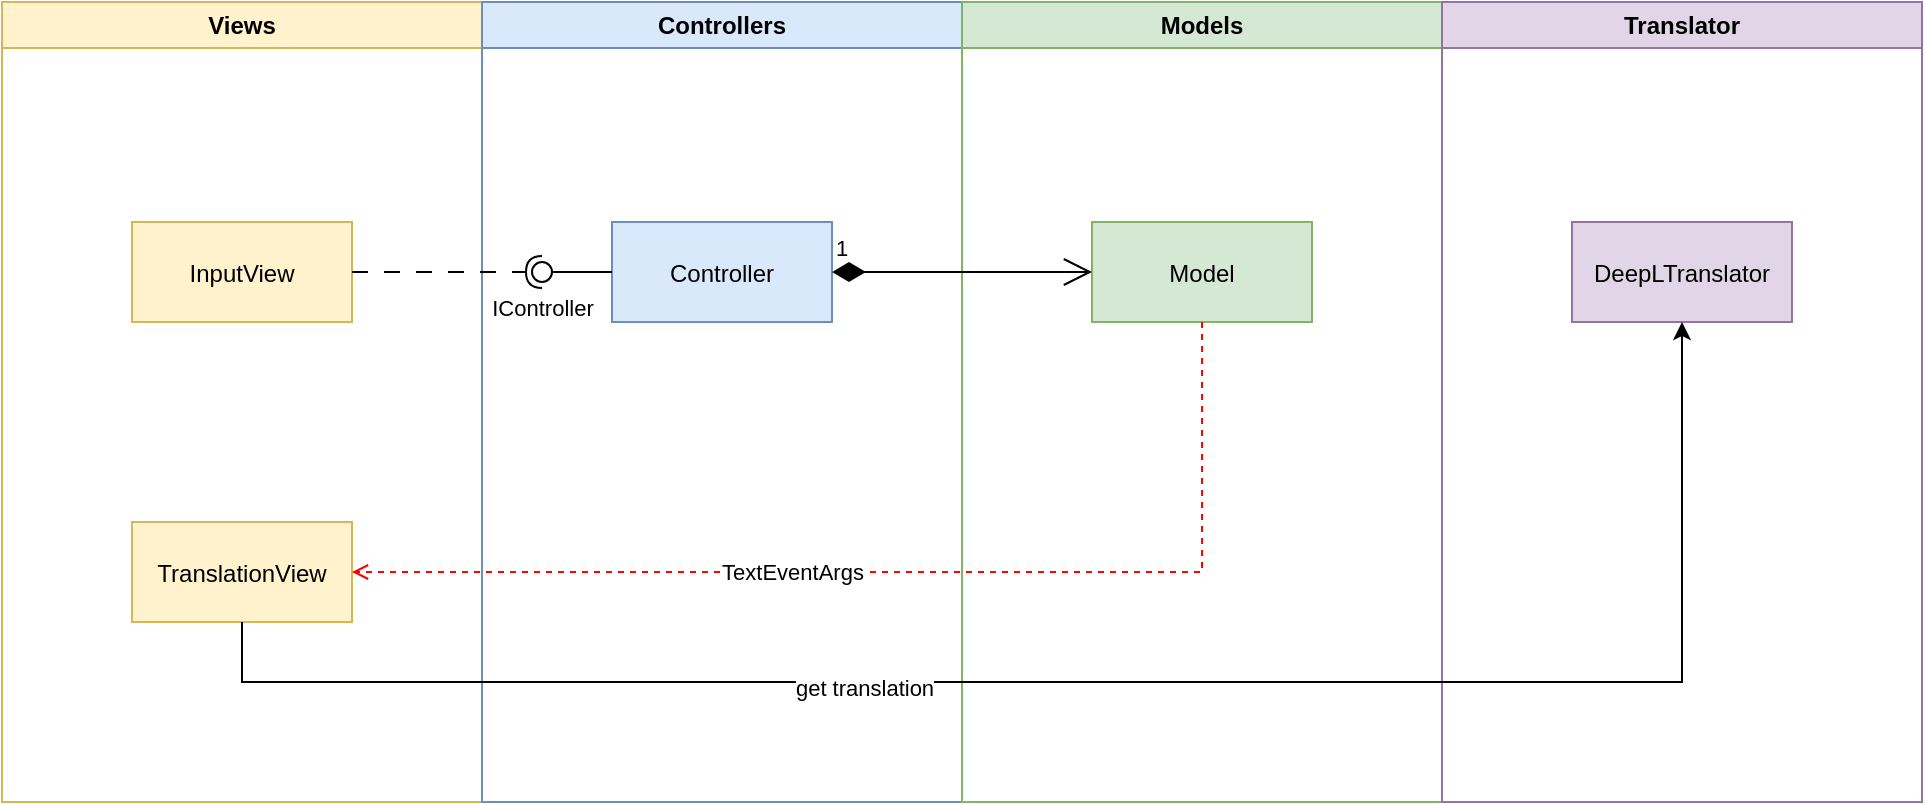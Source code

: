 <mxfile version="25.0.3">
  <diagram name="Page-1" id="e7e014a7-5840-1c2e-5031-d8a46d1fe8dd">
    <mxGraphModel dx="1434" dy="786" grid="1" gridSize="10" guides="1" tooltips="1" connect="1" arrows="1" fold="1" page="1" pageScale="1" pageWidth="1169" pageHeight="826" background="none" math="0" shadow="0">
      <root>
        <mxCell id="0" />
        <mxCell id="1" parent="0" />
        <mxCell id="2" value="Views" style="swimlane;whiteSpace=wrap;fillColor=#fff2cc;strokeColor=#d6b656;" parent="1" vertex="1">
          <mxGeometry x="120" y="120" width="240" height="400" as="geometry" />
        </mxCell>
        <mxCell id="7" value="InputView" style="fillColor=#fff2cc;strokeColor=#d6b656;" parent="2" vertex="1">
          <mxGeometry x="65" y="110" width="110" height="50" as="geometry" />
        </mxCell>
        <mxCell id="8" value="TranslationView" style="fillColor=#fff2cc;strokeColor=#d6b656;" parent="2" vertex="1">
          <mxGeometry x="65" y="260" width="110" height="50" as="geometry" />
        </mxCell>
        <mxCell id="3" value="Controllers" style="swimlane;whiteSpace=wrap;startSize=23;fillColor=#dae8fc;strokeColor=#6c8ebf;" parent="1" vertex="1">
          <mxGeometry x="360" y="120" width="240" height="400" as="geometry" />
        </mxCell>
        <mxCell id="16" value="Controller" style="fillColor=#dae8fc;strokeColor=#6c8ebf;" parent="3" vertex="1">
          <mxGeometry x="65" y="110" width="110" height="50" as="geometry" />
        </mxCell>
        <mxCell id="4" value="Models" style="swimlane;whiteSpace=wrap;startSize=23;fillColor=#d5e8d4;strokeColor=#82b366;" parent="1" vertex="1">
          <mxGeometry x="600" y="120" width="240" height="400" as="geometry" />
        </mxCell>
        <mxCell id="33" value="Model" style="fillColor=#d5e8d4;strokeColor=#82b366;" parent="4" vertex="1">
          <mxGeometry x="65" y="110" width="110" height="50" as="geometry" />
        </mxCell>
        <mxCell id="IvhlbJ_0D3NeA3Y2hIEv-43" value="" style="ellipse;whiteSpace=wrap;html=1;align=center;aspect=fixed;fillColor=none;strokeColor=none;resizable=0;perimeter=centerPerimeter;rotatable=0;allowArrows=0;points=[];outlineConnect=1;" vertex="1" parent="1">
          <mxGeometry x="455" y="450" width="10" height="10" as="geometry" />
        </mxCell>
        <mxCell id="IvhlbJ_0D3NeA3Y2hIEv-44" value="" style="rounded=0;orthogonalLoop=1;jettySize=auto;html=1;endArrow=halfCircle;endFill=0;endSize=6;strokeWidth=1;sketch=0;exitX=1;exitY=0.5;exitDx=0;exitDy=0;dashed=1;dashPattern=8 8;" edge="1" parent="1" source="7">
          <mxGeometry relative="1" as="geometry">
            <mxPoint x="480" y="375" as="sourcePoint" />
            <mxPoint x="390" y="255" as="targetPoint" />
          </mxGeometry>
        </mxCell>
        <mxCell id="IvhlbJ_0D3NeA3Y2hIEv-45" value="" style="rounded=0;orthogonalLoop=1;jettySize=auto;html=1;endArrow=oval;endFill=0;sketch=0;sourcePerimeterSpacing=0;targetPerimeterSpacing=0;endSize=10;exitX=0;exitY=0.5;exitDx=0;exitDy=0;" edge="1" parent="1" source="16">
          <mxGeometry relative="1" as="geometry">
            <mxPoint x="440" y="375" as="sourcePoint" />
            <mxPoint x="390" y="255" as="targetPoint" />
          </mxGeometry>
        </mxCell>
        <mxCell id="IvhlbJ_0D3NeA3Y2hIEv-52" value="IController&lt;div&gt;&lt;br&gt;&lt;/div&gt;" style="edgeLabel;html=1;align=center;verticalAlign=middle;resizable=0;points=[];" vertex="1" connectable="0" parent="IvhlbJ_0D3NeA3Y2hIEv-45">
          <mxGeometry x="0.2" y="2" relative="1" as="geometry">
            <mxPoint x="-14" y="23" as="offset" />
          </mxGeometry>
        </mxCell>
        <mxCell id="IvhlbJ_0D3NeA3Y2hIEv-46" value="" style="ellipse;whiteSpace=wrap;html=1;align=center;aspect=fixed;fillColor=none;strokeColor=none;resizable=0;perimeter=centerPerimeter;rotatable=0;allowArrows=0;points=[];outlineConnect=1;" vertex="1" parent="1">
          <mxGeometry x="455" y="370" width="10" height="10" as="geometry" />
        </mxCell>
        <mxCell id="IvhlbJ_0D3NeA3Y2hIEv-47" value="1" style="endArrow=open;html=1;endSize=12;startArrow=diamondThin;startSize=14;startFill=1;edgeStyle=orthogonalEdgeStyle;align=left;verticalAlign=bottom;rounded=0;exitX=1;exitY=0.5;exitDx=0;exitDy=0;entryX=0;entryY=0.5;entryDx=0;entryDy=0;" edge="1" parent="1" source="16" target="33">
          <mxGeometry x="-1" y="3" relative="1" as="geometry">
            <mxPoint x="380" y="380" as="sourcePoint" />
            <mxPoint x="540" y="380" as="targetPoint" />
          </mxGeometry>
        </mxCell>
        <mxCell id="37" value="" style="edgeStyle=none;strokeColor=#FF0000;endArrow=open;endFill=1;rounded=0;entryX=1;entryY=0.5;entryDx=0;entryDy=0;exitX=0.5;exitY=1;exitDx=0;exitDy=0;dashed=1;" parent="1" target="8" edge="1" source="33">
          <mxGeometry width="100" height="100" relative="1" as="geometry">
            <mxPoint x="720" y="290" as="sourcePoint" />
            <mxPoint x="380" y="390" as="targetPoint" />
            <Array as="points">
              <mxPoint x="720" y="405" />
            </Array>
          </mxGeometry>
        </mxCell>
        <mxCell id="IvhlbJ_0D3NeA3Y2hIEv-48" value="&lt;div&gt;&lt;br&gt;&lt;/div&gt;" style="edgeLabel;html=1;align=center;verticalAlign=middle;resizable=0;points=[];" vertex="1" connectable="0" parent="37">
          <mxGeometry x="0.19" y="3" relative="1" as="geometry">
            <mxPoint as="offset" />
          </mxGeometry>
        </mxCell>
        <mxCell id="IvhlbJ_0D3NeA3Y2hIEv-50" value="TextEventArgs" style="edgeLabel;html=1;align=center;verticalAlign=middle;resizable=0;points=[];" vertex="1" connectable="0" parent="37">
          <mxGeometry x="0.201" relative="1" as="geometry">
            <mxPoint as="offset" />
          </mxGeometry>
        </mxCell>
        <mxCell id="IvhlbJ_0D3NeA3Y2hIEv-53" value="Translator" style="swimlane;whiteSpace=wrap;startSize=23;fillColor=#e1d5e7;strokeColor=#9673a6;fillStyle=auto;" vertex="1" parent="1">
          <mxGeometry x="840" y="120" width="240" height="400" as="geometry" />
        </mxCell>
        <mxCell id="IvhlbJ_0D3NeA3Y2hIEv-54" value="DeepLTranslator" style="fillColor=#e1d5e7;strokeColor=#9673a6;" vertex="1" parent="IvhlbJ_0D3NeA3Y2hIEv-53">
          <mxGeometry x="65" y="110" width="110" height="50" as="geometry" />
        </mxCell>
        <mxCell id="IvhlbJ_0D3NeA3Y2hIEv-55" value="" style="endArrow=classic;html=1;rounded=0;exitX=0.5;exitY=1;exitDx=0;exitDy=0;entryX=0.5;entryY=1;entryDx=0;entryDy=0;" edge="1" parent="1" source="8" target="IvhlbJ_0D3NeA3Y2hIEv-54">
          <mxGeometry width="50" height="50" relative="1" as="geometry">
            <mxPoint x="580" y="480" as="sourcePoint" />
            <mxPoint x="920" y="490" as="targetPoint" />
            <Array as="points">
              <mxPoint x="240" y="460" />
              <mxPoint x="960" y="460" />
            </Array>
          </mxGeometry>
        </mxCell>
        <mxCell id="IvhlbJ_0D3NeA3Y2hIEv-56" value="get translation" style="edgeLabel;html=1;align=center;verticalAlign=middle;resizable=0;points=[];" vertex="1" connectable="0" parent="IvhlbJ_0D3NeA3Y2hIEv-55">
          <mxGeometry x="-0.267" y="-3" relative="1" as="geometry">
            <mxPoint as="offset" />
          </mxGeometry>
        </mxCell>
      </root>
    </mxGraphModel>
  </diagram>
</mxfile>
